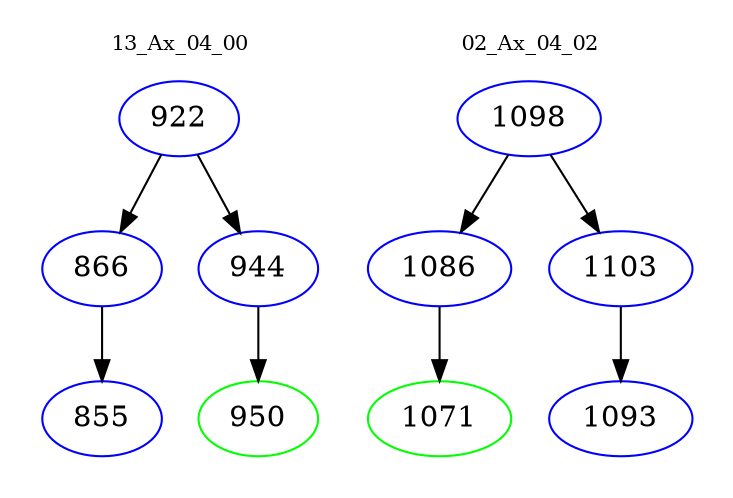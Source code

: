 digraph{
subgraph cluster_0 {
color = white
label = "13_Ax_04_00";
fontsize=10;
T0_922 [label="922", color="blue"]
T0_922 -> T0_866 [color="black"]
T0_866 [label="866", color="blue"]
T0_866 -> T0_855 [color="black"]
T0_855 [label="855", color="blue"]
T0_922 -> T0_944 [color="black"]
T0_944 [label="944", color="blue"]
T0_944 -> T0_950 [color="black"]
T0_950 [label="950", color="green"]
}
subgraph cluster_1 {
color = white
label = "02_Ax_04_02";
fontsize=10;
T1_1098 [label="1098", color="blue"]
T1_1098 -> T1_1086 [color="black"]
T1_1086 [label="1086", color="blue"]
T1_1086 -> T1_1071 [color="black"]
T1_1071 [label="1071", color="green"]
T1_1098 -> T1_1103 [color="black"]
T1_1103 [label="1103", color="blue"]
T1_1103 -> T1_1093 [color="black"]
T1_1093 [label="1093", color="blue"]
}
}
